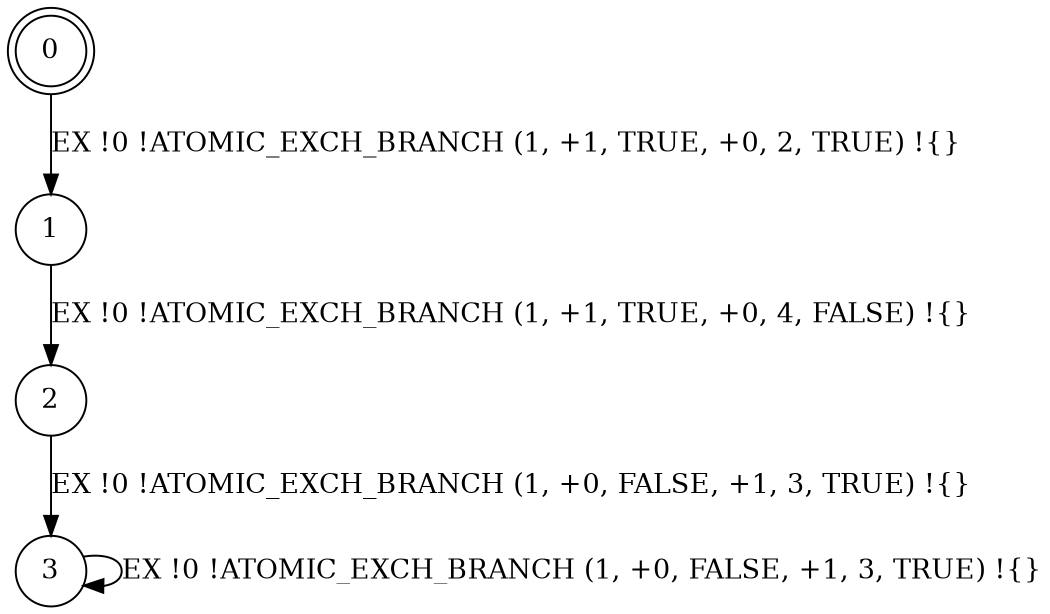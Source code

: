 digraph BCG {
size = "7, 10.5";
center = TRUE;
node [shape = circle];
0 [peripheries = 2];
0 -> 1 [label = "EX !0 !ATOMIC_EXCH_BRANCH (1, +1, TRUE, +0, 2, TRUE) !{}"];
1 -> 2 [label = "EX !0 !ATOMIC_EXCH_BRANCH (1, +1, TRUE, +0, 4, FALSE) !{}"];
2 -> 3 [label = "EX !0 !ATOMIC_EXCH_BRANCH (1, +0, FALSE, +1, 3, TRUE) !{}"];
3 -> 3 [label = "EX !0 !ATOMIC_EXCH_BRANCH (1, +0, FALSE, +1, 3, TRUE) !{}"];
}
